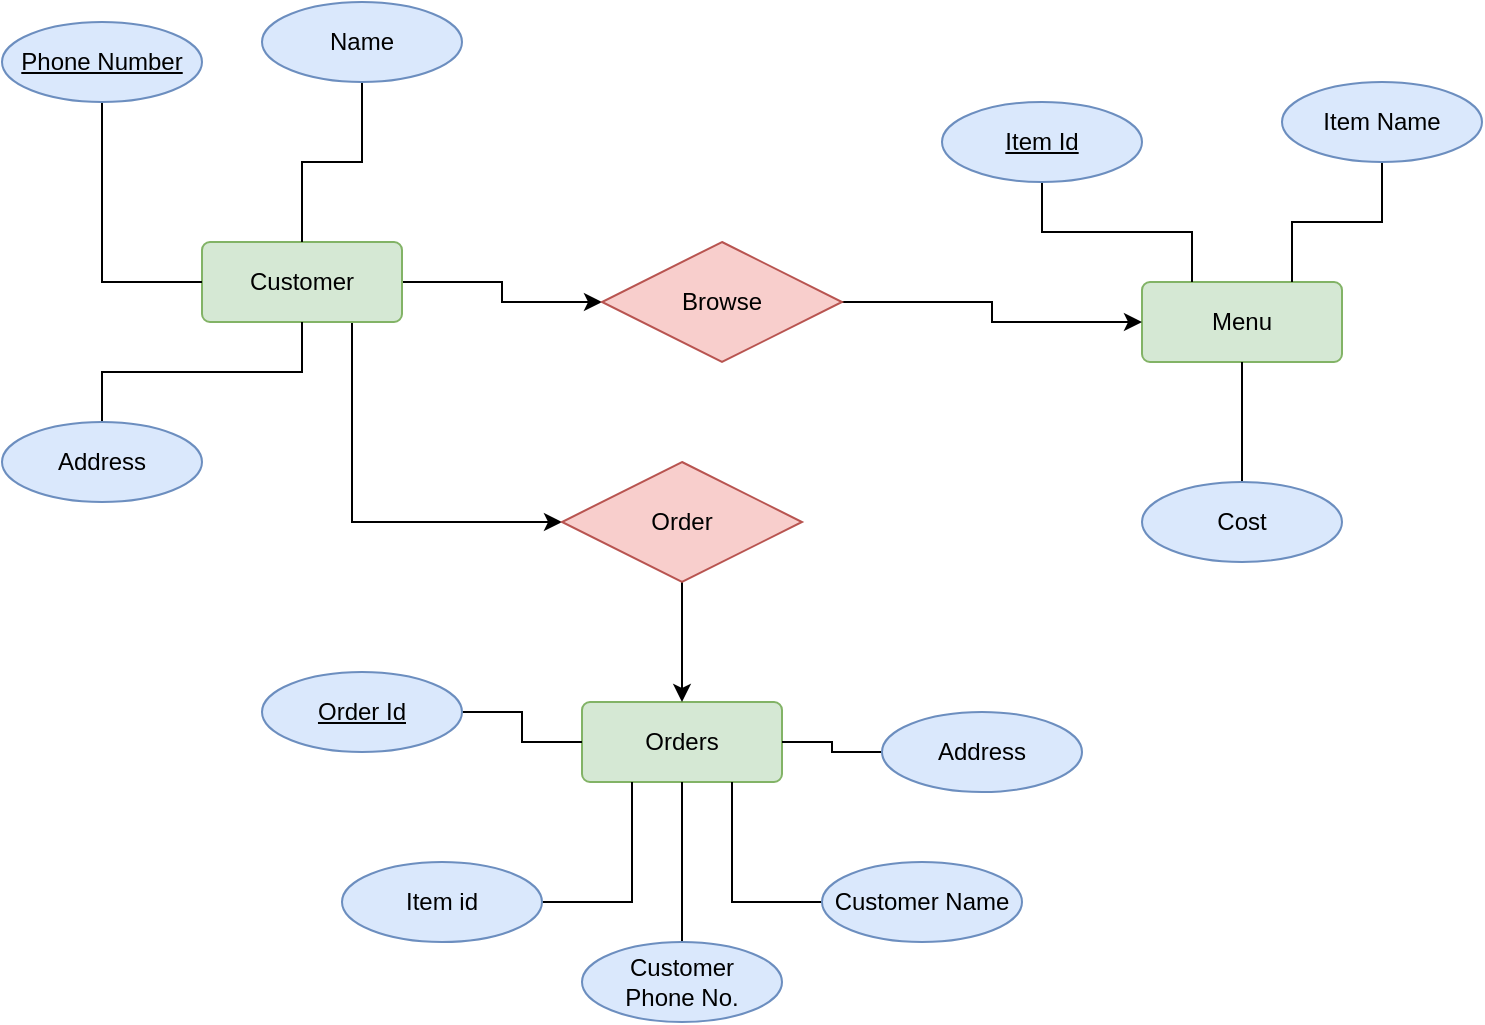 <mxfile version="21.6.8" type="device">
  <diagram name="Page-1" id="YiStbX77V7twEhbRf2k6">
    <mxGraphModel dx="819" dy="450" grid="1" gridSize="10" guides="1" tooltips="1" connect="1" arrows="1" fold="1" page="1" pageScale="1" pageWidth="827" pageHeight="1169" math="0" shadow="0">
      <root>
        <mxCell id="0" />
        <mxCell id="1" parent="0" />
        <mxCell id="wXiooopaUke7DxHiC4jj-30" style="edgeStyle=orthogonalEdgeStyle;rounded=0;orthogonalLoop=1;jettySize=auto;html=1;exitX=1;exitY=0.5;exitDx=0;exitDy=0;" edge="1" parent="1" source="wXiooopaUke7DxHiC4jj-1" target="wXiooopaUke7DxHiC4jj-29">
          <mxGeometry relative="1" as="geometry" />
        </mxCell>
        <mxCell id="wXiooopaUke7DxHiC4jj-33" style="edgeStyle=orthogonalEdgeStyle;rounded=0;orthogonalLoop=1;jettySize=auto;html=1;exitX=0.75;exitY=1;exitDx=0;exitDy=0;entryX=0;entryY=0.5;entryDx=0;entryDy=0;" edge="1" parent="1" source="wXiooopaUke7DxHiC4jj-1" target="wXiooopaUke7DxHiC4jj-32">
          <mxGeometry relative="1" as="geometry" />
        </mxCell>
        <mxCell id="wXiooopaUke7DxHiC4jj-1" value="Customer" style="rounded=1;arcSize=10;whiteSpace=wrap;html=1;align=center;fillColor=#d5e8d4;strokeColor=#82b366;" vertex="1" parent="1">
          <mxGeometry x="110" y="330" width="100" height="40" as="geometry" />
        </mxCell>
        <mxCell id="wXiooopaUke7DxHiC4jj-6" style="edgeStyle=orthogonalEdgeStyle;rounded=0;orthogonalLoop=1;jettySize=auto;html=1;exitX=0.5;exitY=1;exitDx=0;exitDy=0;entryX=0;entryY=0.5;entryDx=0;entryDy=0;endArrow=none;endFill=0;" edge="1" parent="1" source="wXiooopaUke7DxHiC4jj-2" target="wXiooopaUke7DxHiC4jj-1">
          <mxGeometry relative="1" as="geometry" />
        </mxCell>
        <mxCell id="wXiooopaUke7DxHiC4jj-2" value="Phone Number" style="ellipse;whiteSpace=wrap;html=1;align=center;fontStyle=4;fillColor=#dae8fc;strokeColor=#6c8ebf;" vertex="1" parent="1">
          <mxGeometry x="10" y="220" width="100" height="40" as="geometry" />
        </mxCell>
        <mxCell id="wXiooopaUke7DxHiC4jj-9" style="edgeStyle=orthogonalEdgeStyle;rounded=0;orthogonalLoop=1;jettySize=auto;html=1;exitX=0.5;exitY=1;exitDx=0;exitDy=0;entryX=0.5;entryY=0;entryDx=0;entryDy=0;endArrow=none;endFill=0;" edge="1" parent="1" source="wXiooopaUke7DxHiC4jj-3" target="wXiooopaUke7DxHiC4jj-1">
          <mxGeometry relative="1" as="geometry" />
        </mxCell>
        <mxCell id="wXiooopaUke7DxHiC4jj-3" value="Name" style="ellipse;whiteSpace=wrap;html=1;align=center;fillColor=#dae8fc;strokeColor=#6c8ebf;" vertex="1" parent="1">
          <mxGeometry x="140" y="210" width="100" height="40" as="geometry" />
        </mxCell>
        <mxCell id="wXiooopaUke7DxHiC4jj-10" style="edgeStyle=orthogonalEdgeStyle;rounded=0;orthogonalLoop=1;jettySize=auto;html=1;exitX=0.5;exitY=0;exitDx=0;exitDy=0;entryX=0.5;entryY=1;entryDx=0;entryDy=0;endArrow=none;endFill=0;" edge="1" parent="1" source="wXiooopaUke7DxHiC4jj-4" target="wXiooopaUke7DxHiC4jj-1">
          <mxGeometry relative="1" as="geometry" />
        </mxCell>
        <mxCell id="wXiooopaUke7DxHiC4jj-4" value="Address" style="ellipse;whiteSpace=wrap;html=1;align=center;fillColor=#dae8fc;strokeColor=#6c8ebf;" vertex="1" parent="1">
          <mxGeometry x="10" y="420" width="100" height="40" as="geometry" />
        </mxCell>
        <mxCell id="wXiooopaUke7DxHiC4jj-11" value="Menu" style="rounded=1;arcSize=10;whiteSpace=wrap;html=1;align=center;fillColor=#d5e8d4;strokeColor=#82b366;" vertex="1" parent="1">
          <mxGeometry x="580" y="350" width="100" height="40" as="geometry" />
        </mxCell>
        <mxCell id="wXiooopaUke7DxHiC4jj-15" style="edgeStyle=orthogonalEdgeStyle;rounded=0;orthogonalLoop=1;jettySize=auto;html=1;entryX=0.25;entryY=0;entryDx=0;entryDy=0;endArrow=none;endFill=0;" edge="1" parent="1" source="wXiooopaUke7DxHiC4jj-12" target="wXiooopaUke7DxHiC4jj-11">
          <mxGeometry relative="1" as="geometry" />
        </mxCell>
        <mxCell id="wXiooopaUke7DxHiC4jj-12" value="Item Id" style="ellipse;whiteSpace=wrap;html=1;align=center;fontStyle=4;fillColor=#dae8fc;strokeColor=#6c8ebf;" vertex="1" parent="1">
          <mxGeometry x="480" y="260" width="100" height="40" as="geometry" />
        </mxCell>
        <mxCell id="wXiooopaUke7DxHiC4jj-16" style="edgeStyle=orthogonalEdgeStyle;rounded=0;orthogonalLoop=1;jettySize=auto;html=1;entryX=0.75;entryY=0;entryDx=0;entryDy=0;endArrow=none;endFill=0;" edge="1" parent="1" source="wXiooopaUke7DxHiC4jj-13" target="wXiooopaUke7DxHiC4jj-11">
          <mxGeometry relative="1" as="geometry" />
        </mxCell>
        <mxCell id="wXiooopaUke7DxHiC4jj-13" value="Item Name" style="ellipse;whiteSpace=wrap;html=1;align=center;fillColor=#dae8fc;strokeColor=#6c8ebf;" vertex="1" parent="1">
          <mxGeometry x="650" y="250" width="100" height="40" as="geometry" />
        </mxCell>
        <mxCell id="wXiooopaUke7DxHiC4jj-17" style="edgeStyle=orthogonalEdgeStyle;rounded=0;orthogonalLoop=1;jettySize=auto;html=1;entryX=0.5;entryY=1;entryDx=0;entryDy=0;endArrow=none;endFill=0;" edge="1" parent="1" source="wXiooopaUke7DxHiC4jj-14" target="wXiooopaUke7DxHiC4jj-11">
          <mxGeometry relative="1" as="geometry" />
        </mxCell>
        <mxCell id="wXiooopaUke7DxHiC4jj-14" value="Cost" style="ellipse;whiteSpace=wrap;html=1;align=center;fillColor=#dae8fc;strokeColor=#6c8ebf;" vertex="1" parent="1">
          <mxGeometry x="580" y="450" width="100" height="40" as="geometry" />
        </mxCell>
        <mxCell id="wXiooopaUke7DxHiC4jj-18" value="Orders" style="rounded=1;arcSize=10;whiteSpace=wrap;html=1;align=center;fillColor=#d5e8d4;strokeColor=#82b366;" vertex="1" parent="1">
          <mxGeometry x="300" y="560" width="100" height="40" as="geometry" />
        </mxCell>
        <mxCell id="wXiooopaUke7DxHiC4jj-24" style="edgeStyle=orthogonalEdgeStyle;rounded=0;orthogonalLoop=1;jettySize=auto;html=1;exitX=1;exitY=0.5;exitDx=0;exitDy=0;entryX=0;entryY=0.5;entryDx=0;entryDy=0;endArrow=none;endFill=0;" edge="1" parent="1" source="wXiooopaUke7DxHiC4jj-19" target="wXiooopaUke7DxHiC4jj-18">
          <mxGeometry relative="1" as="geometry" />
        </mxCell>
        <mxCell id="wXiooopaUke7DxHiC4jj-19" value="Order Id" style="ellipse;whiteSpace=wrap;html=1;align=center;fontStyle=4;fillColor=#dae8fc;strokeColor=#6c8ebf;" vertex="1" parent="1">
          <mxGeometry x="140" y="545" width="100" height="40" as="geometry" />
        </mxCell>
        <mxCell id="wXiooopaUke7DxHiC4jj-25" style="edgeStyle=orthogonalEdgeStyle;rounded=0;orthogonalLoop=1;jettySize=auto;html=1;exitX=1;exitY=0.5;exitDx=0;exitDy=0;entryX=0.25;entryY=1;entryDx=0;entryDy=0;endArrow=none;endFill=0;" edge="1" parent="1" source="wXiooopaUke7DxHiC4jj-20" target="wXiooopaUke7DxHiC4jj-18">
          <mxGeometry relative="1" as="geometry" />
        </mxCell>
        <mxCell id="wXiooopaUke7DxHiC4jj-20" value="Item id" style="ellipse;whiteSpace=wrap;html=1;align=center;fillColor=#dae8fc;strokeColor=#6c8ebf;" vertex="1" parent="1">
          <mxGeometry x="180" y="640" width="100" height="40" as="geometry" />
        </mxCell>
        <mxCell id="wXiooopaUke7DxHiC4jj-26" style="edgeStyle=orthogonalEdgeStyle;rounded=0;orthogonalLoop=1;jettySize=auto;html=1;exitX=0.5;exitY=0;exitDx=0;exitDy=0;entryX=0.5;entryY=1;entryDx=0;entryDy=0;endArrow=none;endFill=0;" edge="1" parent="1" source="wXiooopaUke7DxHiC4jj-21" target="wXiooopaUke7DxHiC4jj-18">
          <mxGeometry relative="1" as="geometry" />
        </mxCell>
        <mxCell id="wXiooopaUke7DxHiC4jj-21" value="Customer&lt;br&gt;Phone No." style="ellipse;whiteSpace=wrap;html=1;align=center;fillColor=#dae8fc;strokeColor=#6c8ebf;" vertex="1" parent="1">
          <mxGeometry x="300" y="680" width="100" height="40" as="geometry" />
        </mxCell>
        <mxCell id="wXiooopaUke7DxHiC4jj-27" style="edgeStyle=orthogonalEdgeStyle;rounded=0;orthogonalLoop=1;jettySize=auto;html=1;exitX=0;exitY=0.5;exitDx=0;exitDy=0;entryX=0.75;entryY=1;entryDx=0;entryDy=0;endArrow=none;endFill=0;" edge="1" parent="1" source="wXiooopaUke7DxHiC4jj-22" target="wXiooopaUke7DxHiC4jj-18">
          <mxGeometry relative="1" as="geometry" />
        </mxCell>
        <mxCell id="wXiooopaUke7DxHiC4jj-22" value="Customer Name" style="ellipse;whiteSpace=wrap;html=1;align=center;fillColor=#dae8fc;strokeColor=#6c8ebf;" vertex="1" parent="1">
          <mxGeometry x="420" y="640" width="100" height="40" as="geometry" />
        </mxCell>
        <mxCell id="wXiooopaUke7DxHiC4jj-28" style="edgeStyle=orthogonalEdgeStyle;rounded=0;orthogonalLoop=1;jettySize=auto;html=1;exitX=0;exitY=0.5;exitDx=0;exitDy=0;entryX=1;entryY=0.5;entryDx=0;entryDy=0;endArrow=none;endFill=0;" edge="1" parent="1" source="wXiooopaUke7DxHiC4jj-23" target="wXiooopaUke7DxHiC4jj-18">
          <mxGeometry relative="1" as="geometry" />
        </mxCell>
        <mxCell id="wXiooopaUke7DxHiC4jj-23" value="Address" style="ellipse;whiteSpace=wrap;html=1;align=center;fillColor=#dae8fc;strokeColor=#6c8ebf;" vertex="1" parent="1">
          <mxGeometry x="450" y="565" width="100" height="40" as="geometry" />
        </mxCell>
        <mxCell id="wXiooopaUke7DxHiC4jj-31" style="edgeStyle=orthogonalEdgeStyle;rounded=0;orthogonalLoop=1;jettySize=auto;html=1;exitX=1;exitY=0.5;exitDx=0;exitDy=0;entryX=0;entryY=0.5;entryDx=0;entryDy=0;" edge="1" parent="1" source="wXiooopaUke7DxHiC4jj-29" target="wXiooopaUke7DxHiC4jj-11">
          <mxGeometry relative="1" as="geometry" />
        </mxCell>
        <mxCell id="wXiooopaUke7DxHiC4jj-29" value="Browse" style="shape=rhombus;perimeter=rhombusPerimeter;whiteSpace=wrap;html=1;align=center;fillColor=#f8cecc;strokeColor=#b85450;" vertex="1" parent="1">
          <mxGeometry x="310" y="330" width="120" height="60" as="geometry" />
        </mxCell>
        <mxCell id="wXiooopaUke7DxHiC4jj-34" style="edgeStyle=orthogonalEdgeStyle;rounded=0;orthogonalLoop=1;jettySize=auto;html=1;exitX=0.5;exitY=1;exitDx=0;exitDy=0;" edge="1" parent="1" source="wXiooopaUke7DxHiC4jj-32" target="wXiooopaUke7DxHiC4jj-18">
          <mxGeometry relative="1" as="geometry" />
        </mxCell>
        <mxCell id="wXiooopaUke7DxHiC4jj-32" value="Order" style="shape=rhombus;perimeter=rhombusPerimeter;whiteSpace=wrap;html=1;align=center;fillColor=#f8cecc;strokeColor=#b85450;" vertex="1" parent="1">
          <mxGeometry x="290" y="440" width="120" height="60" as="geometry" />
        </mxCell>
      </root>
    </mxGraphModel>
  </diagram>
</mxfile>
